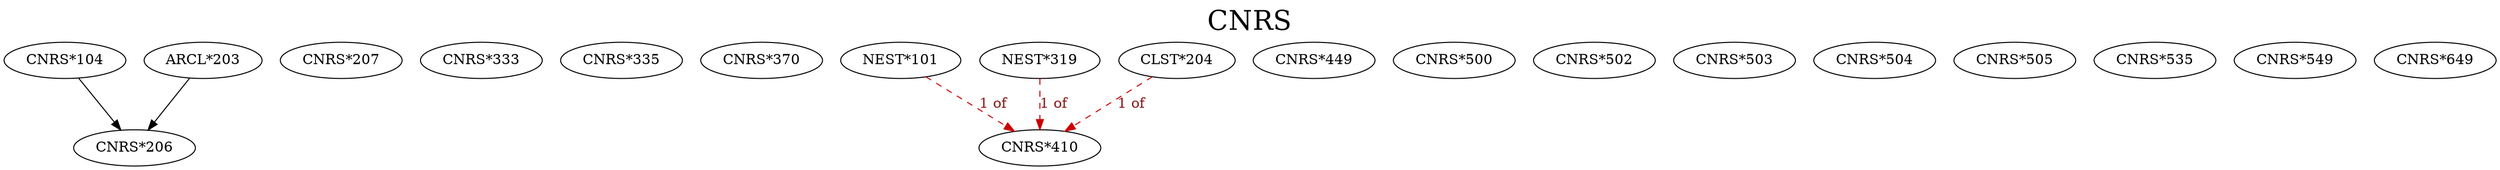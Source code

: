 digraph CNRS {
labelloc = "t";
label = "CNRS"
fontsize = 27;
"CNRS*104"
"CNRS*104" -> "CNRS*206" [style=solid]
"ARCL*203" -> "CNRS*206" [style=solid]
"CNRS*207"
"CNRS*333"
"CNRS*335"
"CNRS*370"
"NEST*101" -> "CNRS*410" [style=dashed] [label="1 of", fontcolor=firebrick4] [color=red3]
"NEST*319" -> "CNRS*410" [style=dashed] [label="1 of", fontcolor=firebrick4] [color=red3]
"CLST*204" -> "CNRS*410" [style=dashed] [label="1 of", fontcolor=firebrick4] [color=red3]
"CNRS*449"
"CNRS*500"
"CNRS*502"
"CNRS*503"
"CNRS*504"
"CNRS*505"
"CNRS*535"
"CNRS*549"
"CNRS*649"
}
